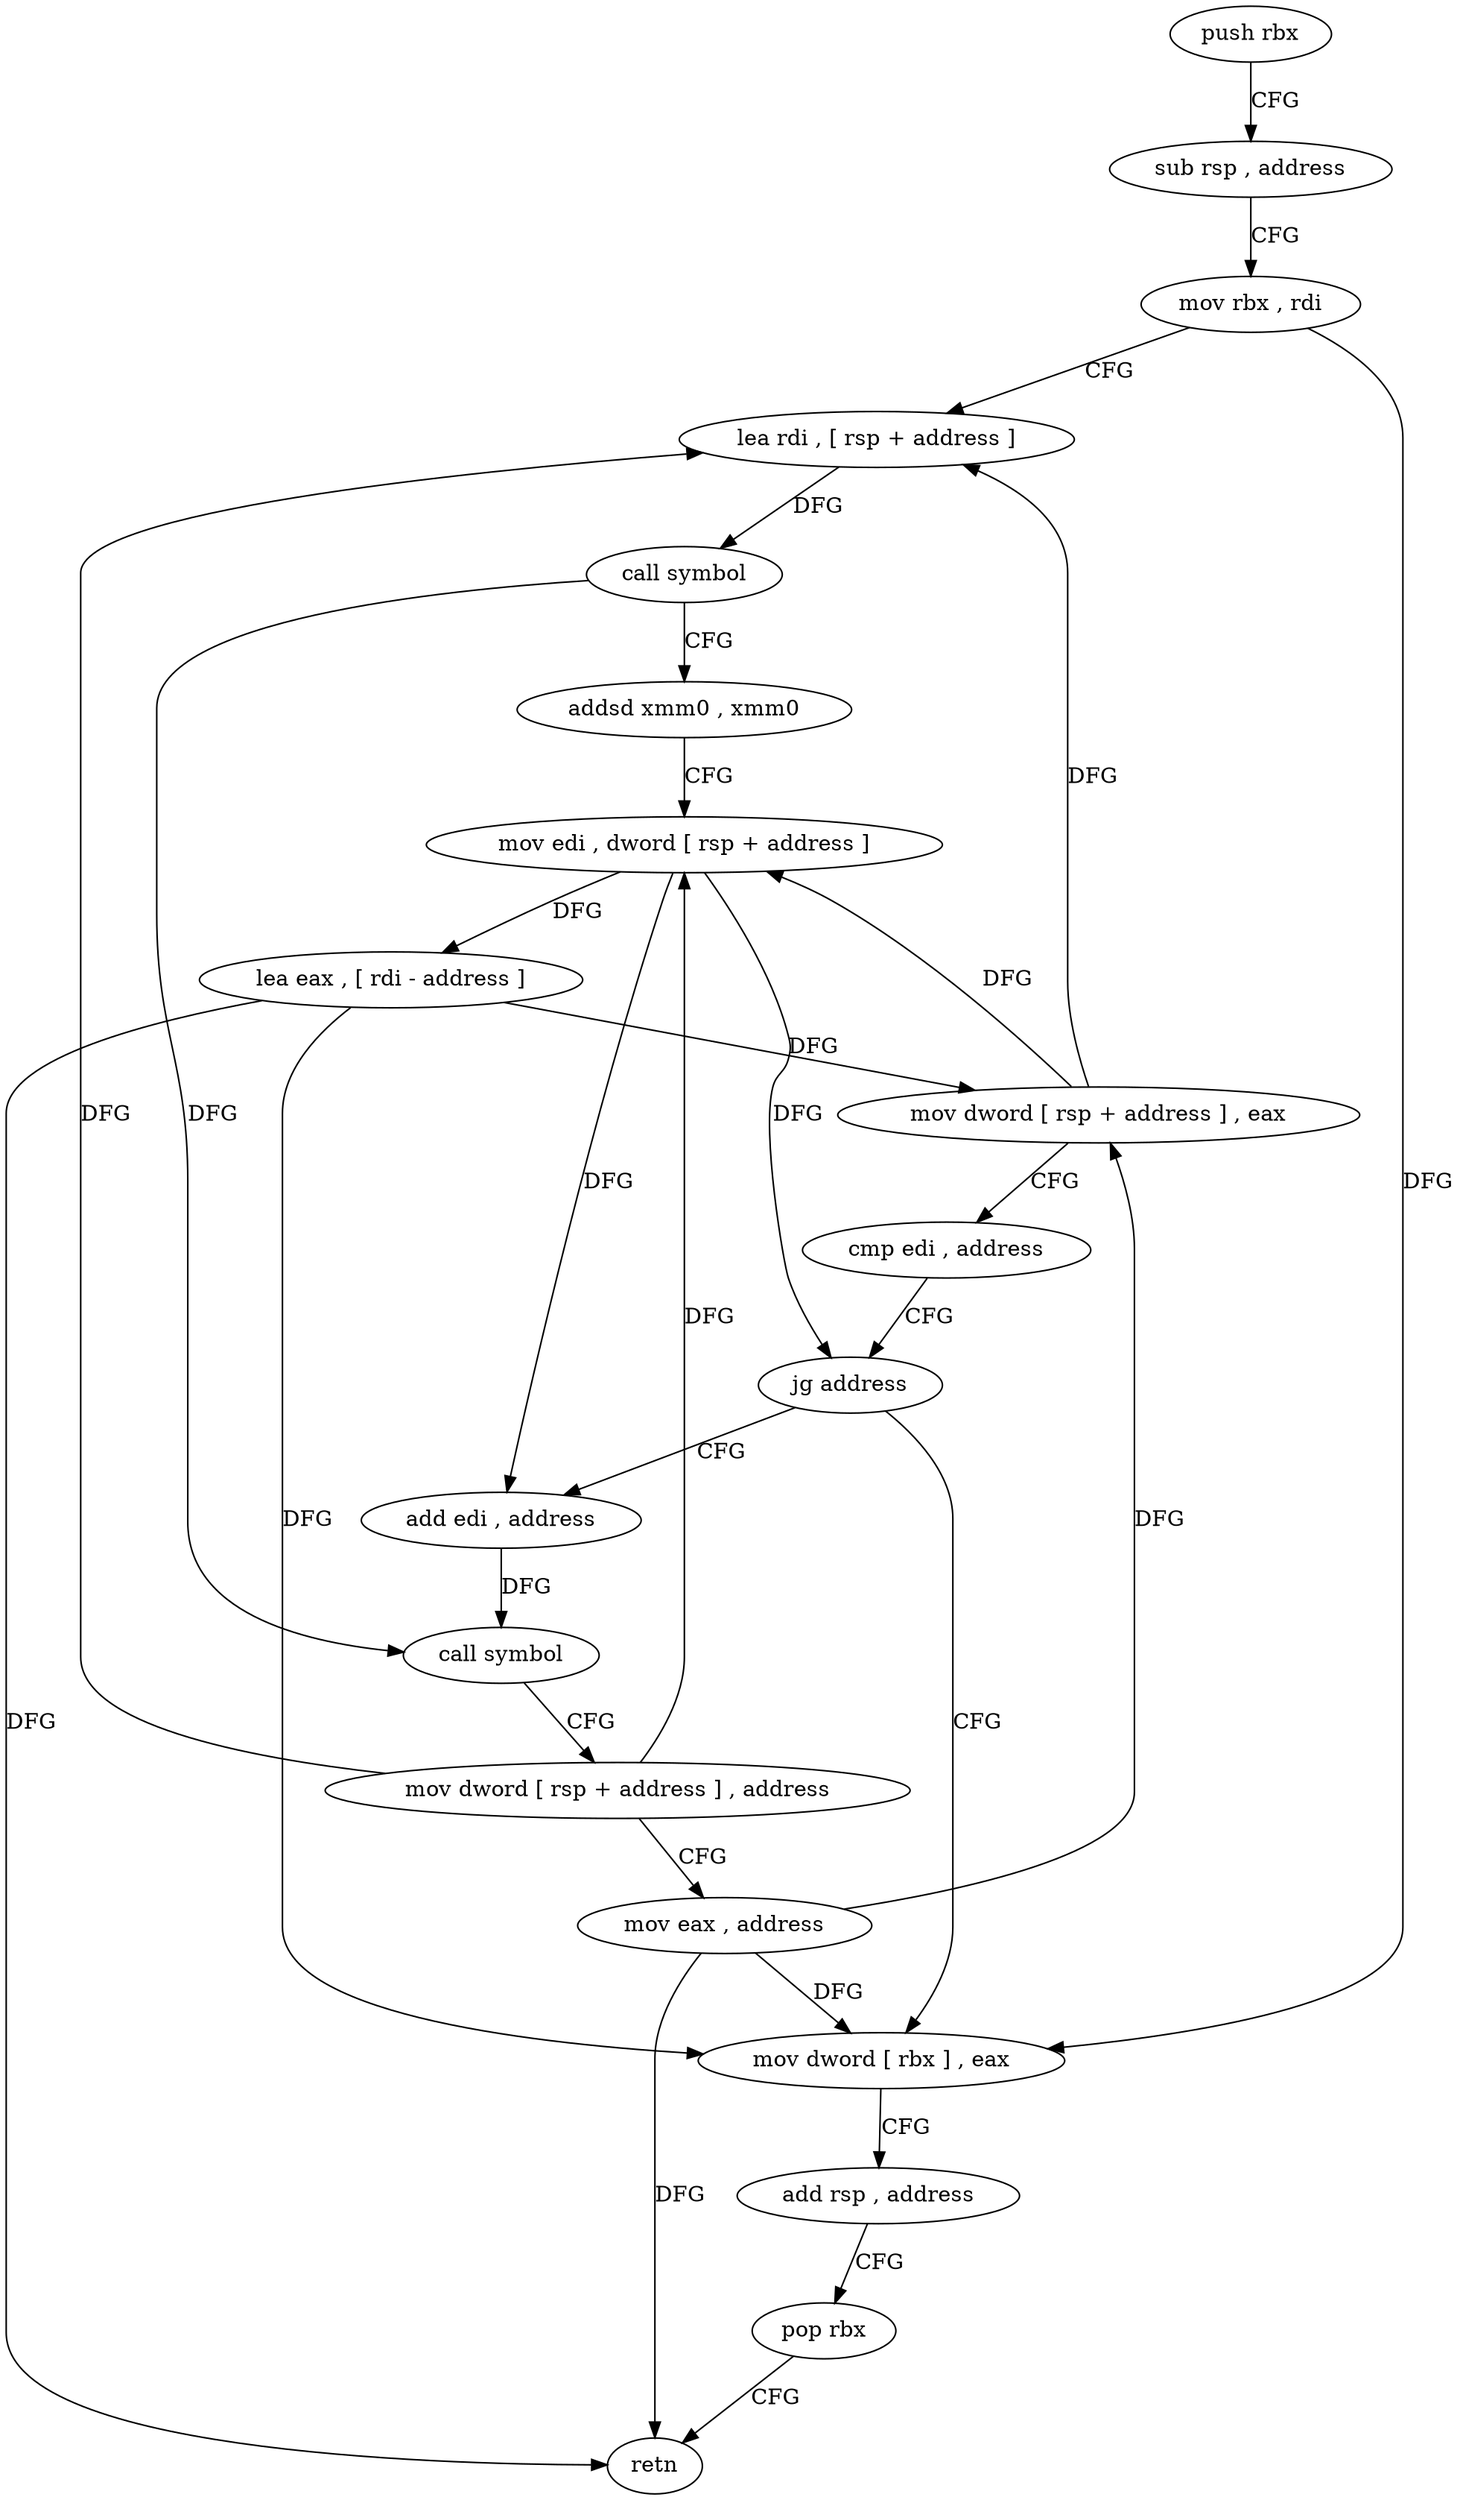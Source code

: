 digraph "func" {
"210160" [label = "push rbx" ]
"210161" [label = "sub rsp , address" ]
"210165" [label = "mov rbx , rdi" ]
"210168" [label = "lea rdi , [ rsp + address ]" ]
"210173" [label = "call symbol" ]
"210178" [label = "addsd xmm0 , xmm0" ]
"210182" [label = "mov edi , dword [ rsp + address ]" ]
"210186" [label = "lea eax , [ rdi - address ]" ]
"210189" [label = "mov dword [ rsp + address ] , eax" ]
"210193" [label = "cmp edi , address" ]
"210199" [label = "jg address" ]
"210225" [label = "mov dword [ rbx ] , eax" ]
"210201" [label = "add edi , address" ]
"210227" [label = "add rsp , address" ]
"210231" [label = "pop rbx" ]
"210232" [label = "retn" ]
"210207" [label = "call symbol" ]
"210212" [label = "mov dword [ rsp + address ] , address" ]
"210220" [label = "mov eax , address" ]
"210160" -> "210161" [ label = "CFG" ]
"210161" -> "210165" [ label = "CFG" ]
"210165" -> "210168" [ label = "CFG" ]
"210165" -> "210225" [ label = "DFG" ]
"210168" -> "210173" [ label = "DFG" ]
"210173" -> "210178" [ label = "CFG" ]
"210173" -> "210207" [ label = "DFG" ]
"210178" -> "210182" [ label = "CFG" ]
"210182" -> "210186" [ label = "DFG" ]
"210182" -> "210199" [ label = "DFG" ]
"210182" -> "210201" [ label = "DFG" ]
"210186" -> "210189" [ label = "DFG" ]
"210186" -> "210225" [ label = "DFG" ]
"210186" -> "210232" [ label = "DFG" ]
"210189" -> "210193" [ label = "CFG" ]
"210189" -> "210168" [ label = "DFG" ]
"210189" -> "210182" [ label = "DFG" ]
"210193" -> "210199" [ label = "CFG" ]
"210199" -> "210225" [ label = "CFG" ]
"210199" -> "210201" [ label = "CFG" ]
"210225" -> "210227" [ label = "CFG" ]
"210201" -> "210207" [ label = "DFG" ]
"210227" -> "210231" [ label = "CFG" ]
"210231" -> "210232" [ label = "CFG" ]
"210207" -> "210212" [ label = "CFG" ]
"210212" -> "210220" [ label = "CFG" ]
"210212" -> "210168" [ label = "DFG" ]
"210212" -> "210182" [ label = "DFG" ]
"210220" -> "210225" [ label = "DFG" ]
"210220" -> "210189" [ label = "DFG" ]
"210220" -> "210232" [ label = "DFG" ]
}
